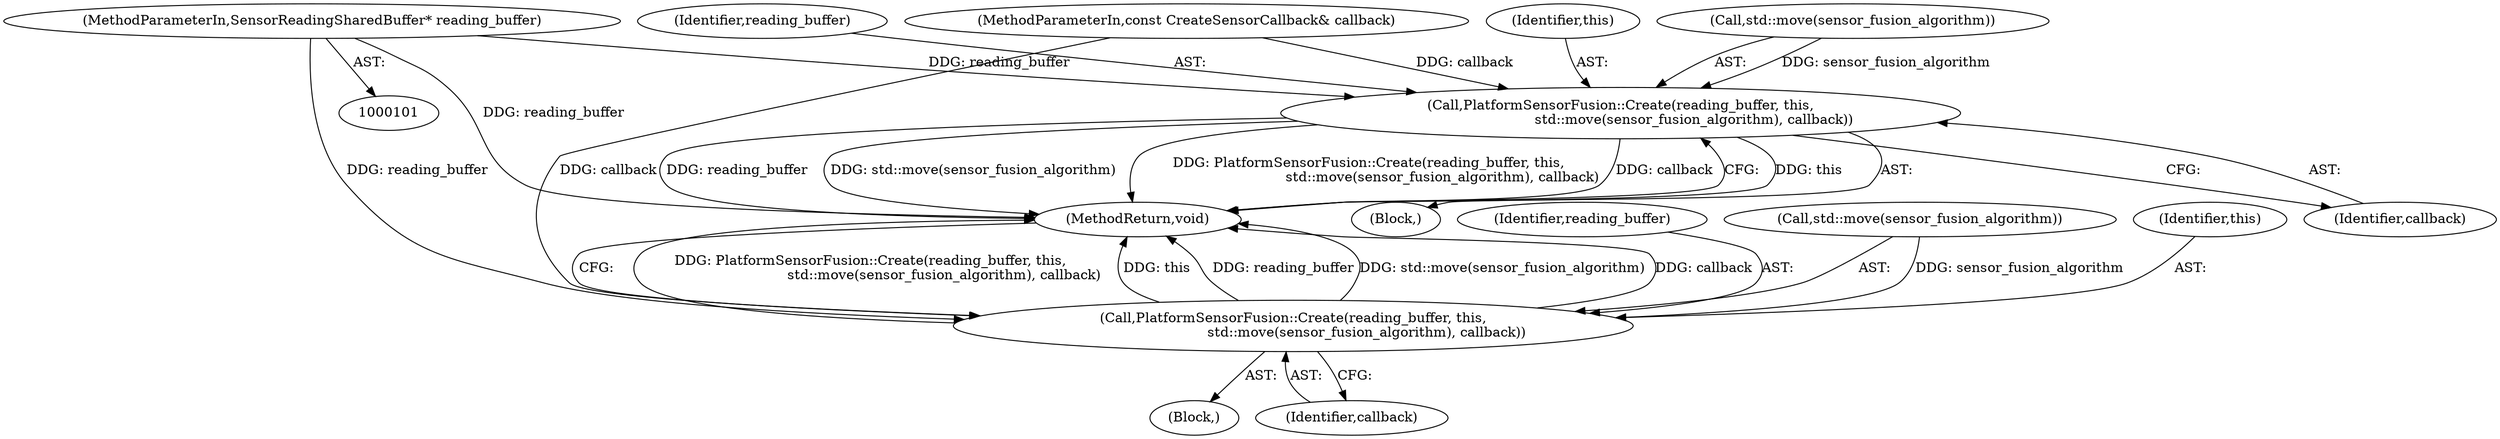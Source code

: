 digraph "0_Chrome_c0c8978849ac57e4ecd613ddc8ff7852a2054734_15@pointer" {
"1000103" [label="(MethodParameterIn,SensorReadingSharedBuffer* reading_buffer)"];
"1000124" [label="(Call,PlatformSensorFusion::Create(reading_buffer, this,\n                                  std::move(sensor_fusion_algorithm), callback))"];
"1000132" [label="(Call,PlatformSensorFusion::Create(reading_buffer, this,\n                                  std::move(sensor_fusion_algorithm), callback))"];
"1000127" [label="(Call,std::move(sensor_fusion_algorithm))"];
"1000133" [label="(Identifier,reading_buffer)"];
"1000129" [label="(Identifier,callback)"];
"1000135" [label="(Call,std::move(sensor_fusion_algorithm))"];
"1000134" [label="(Identifier,this)"];
"1000104" [label="(MethodParameterIn,const CreateSensorCallback& callback)"];
"1000138" [label="(MethodReturn,void)"];
"1000115" [label="(Block,)"];
"1000125" [label="(Identifier,reading_buffer)"];
"1000126" [label="(Identifier,this)"];
"1000103" [label="(MethodParameterIn,SensorReadingSharedBuffer* reading_buffer)"];
"1000132" [label="(Call,PlatformSensorFusion::Create(reading_buffer, this,\n                                  std::move(sensor_fusion_algorithm), callback))"];
"1000124" [label="(Call,PlatformSensorFusion::Create(reading_buffer, this,\n                                  std::move(sensor_fusion_algorithm), callback))"];
"1000131" [label="(Block,)"];
"1000137" [label="(Identifier,callback)"];
"1000103" -> "1000101"  [label="AST: "];
"1000103" -> "1000138"  [label="DDG: reading_buffer"];
"1000103" -> "1000124"  [label="DDG: reading_buffer"];
"1000103" -> "1000132"  [label="DDG: reading_buffer"];
"1000124" -> "1000115"  [label="AST: "];
"1000124" -> "1000129"  [label="CFG: "];
"1000125" -> "1000124"  [label="AST: "];
"1000126" -> "1000124"  [label="AST: "];
"1000127" -> "1000124"  [label="AST: "];
"1000129" -> "1000124"  [label="AST: "];
"1000138" -> "1000124"  [label="CFG: "];
"1000124" -> "1000138"  [label="DDG: this"];
"1000124" -> "1000138"  [label="DDG: reading_buffer"];
"1000124" -> "1000138"  [label="DDG: std::move(sensor_fusion_algorithm)"];
"1000124" -> "1000138"  [label="DDG: PlatformSensorFusion::Create(reading_buffer, this,\n                                  std::move(sensor_fusion_algorithm), callback)"];
"1000124" -> "1000138"  [label="DDG: callback"];
"1000127" -> "1000124"  [label="DDG: sensor_fusion_algorithm"];
"1000104" -> "1000124"  [label="DDG: callback"];
"1000132" -> "1000131"  [label="AST: "];
"1000132" -> "1000137"  [label="CFG: "];
"1000133" -> "1000132"  [label="AST: "];
"1000134" -> "1000132"  [label="AST: "];
"1000135" -> "1000132"  [label="AST: "];
"1000137" -> "1000132"  [label="AST: "];
"1000138" -> "1000132"  [label="CFG: "];
"1000132" -> "1000138"  [label="DDG: PlatformSensorFusion::Create(reading_buffer, this,\n                                  std::move(sensor_fusion_algorithm), callback)"];
"1000132" -> "1000138"  [label="DDG: this"];
"1000132" -> "1000138"  [label="DDG: reading_buffer"];
"1000132" -> "1000138"  [label="DDG: std::move(sensor_fusion_algorithm)"];
"1000132" -> "1000138"  [label="DDG: callback"];
"1000135" -> "1000132"  [label="DDG: sensor_fusion_algorithm"];
"1000104" -> "1000132"  [label="DDG: callback"];
}
